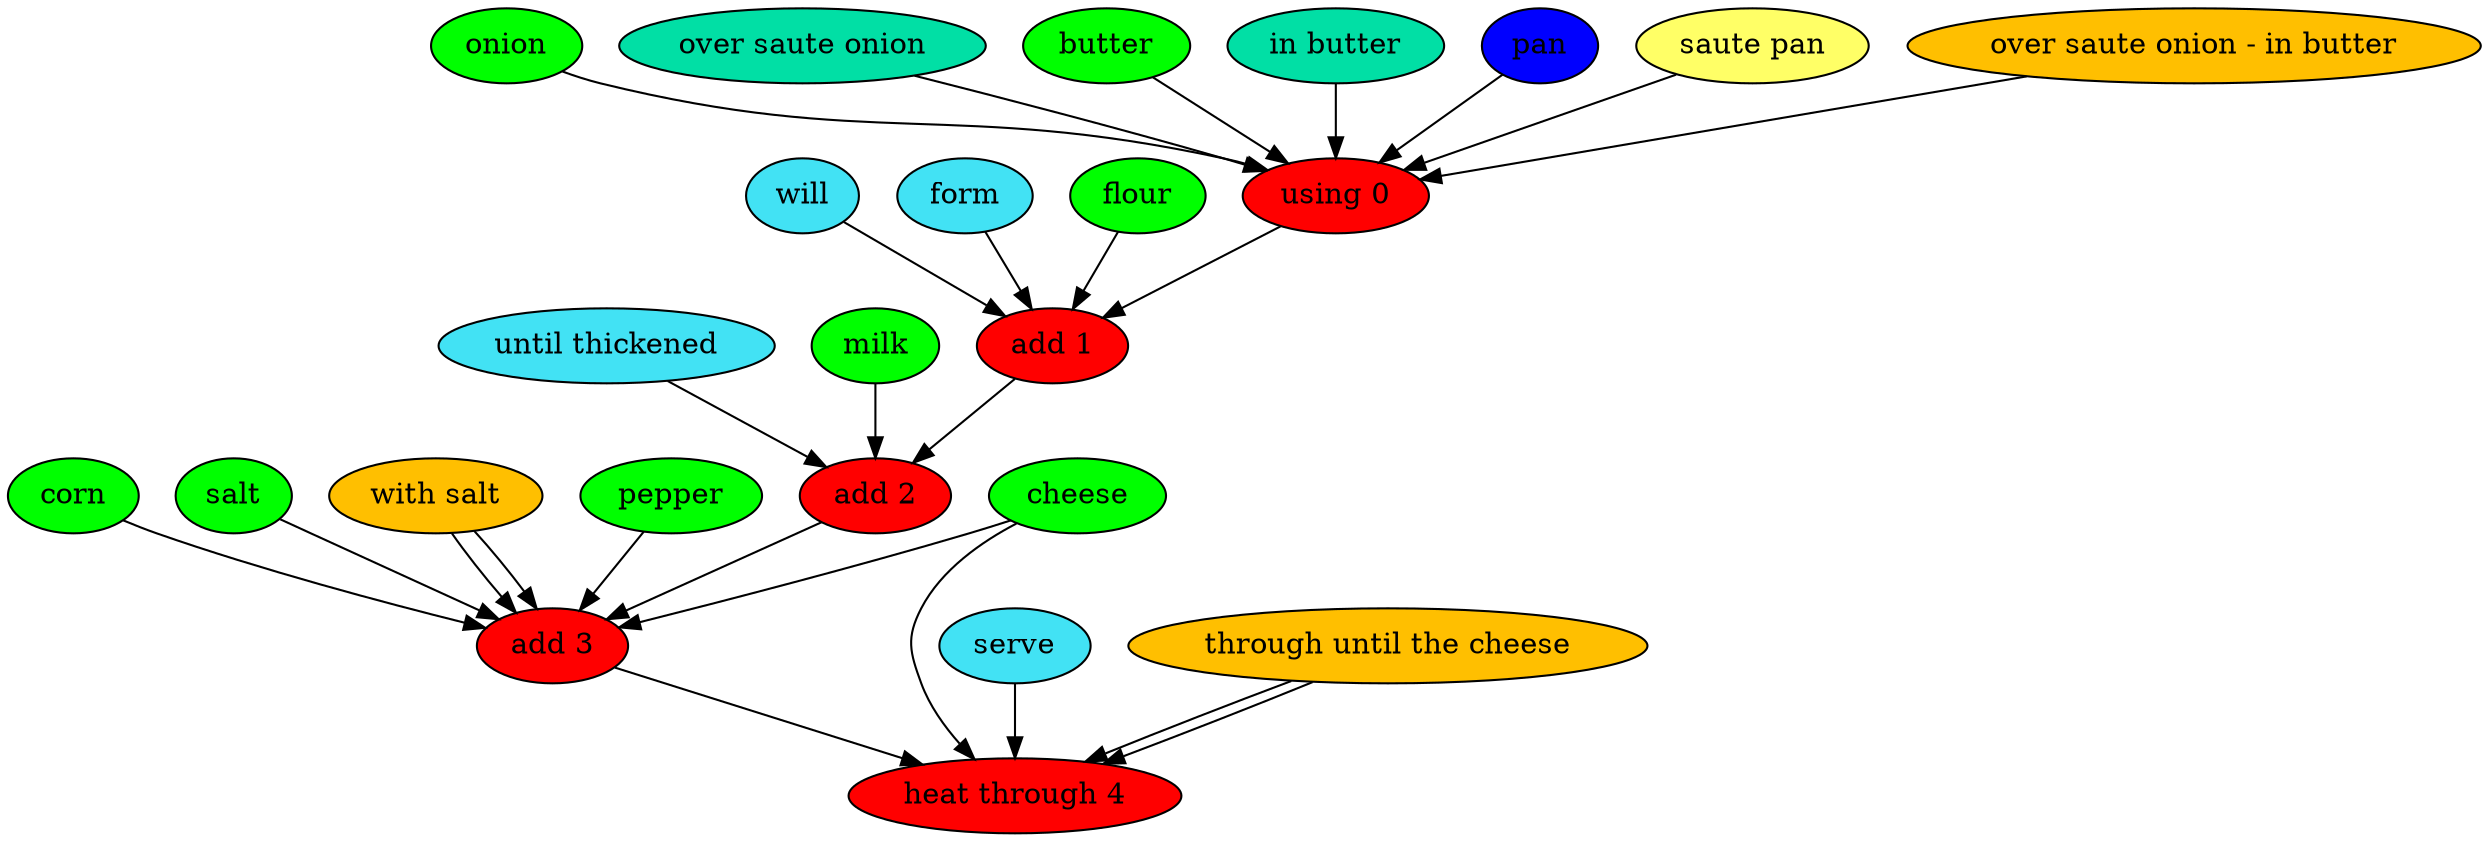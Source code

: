 digraph G {
"using 0" [style=filled, fillcolor=red];
onion [style=filled, fillcolor=green];
onion -> "using 0";
"over saute onion" [style=filled, fillcolor="#01DFA5"];
"over saute onion" -> "using 0";
butter [style=filled, fillcolor=green];
butter -> "using 0";
"in butter" [style=filled, fillcolor="#01DFA5"];
"in butter" -> "using 0";
pan [style=filled, fillcolor="#0000ff"];
pan -> "using 0";
"saute pan" [style=filled, fillcolor="#ffff66"];
"saute pan" -> "using 0";
"over saute onion - in butter" [style=filled, fillcolor="#FFBF00"];
"over saute onion - in butter" -> "using 0";
"add 1" [style=filled, fillcolor=red];
will [style=filled, fillcolor="#42e2f4"];
will -> "add 1";
form [style=filled, fillcolor="#42e2f4"];
form -> "add 1";
flour [style=filled, fillcolor=green];
flour -> "add 1";
"add 2" [style=filled, fillcolor=red];
"until thickened" [style=filled, fillcolor="#42e2f4"];
"until thickened" -> "add 2";
milk [style=filled, fillcolor=green];
milk -> "add 2";
"add 3" [style=filled, fillcolor=red];
corn [style=filled, fillcolor=green];
corn -> "add 3";
cheese [style=filled, fillcolor=green];
cheese -> "add 3";
salt [style=filled, fillcolor=green];
salt -> "add 3";
"with salt" [style=filled, fillcolor="#01DFA5"];
"with salt" -> "add 3";
pepper [style=filled, fillcolor=green];
pepper -> "add 3";
"with salt" [style=filled, fillcolor="#FFBF00"];
"with salt" -> "add 3";
"heat through 4" [style=filled, fillcolor=red];
serve [style=filled, fillcolor="#42e2f4"];
serve -> "heat through 4";
cheese [style=filled, fillcolor=green];
cheese -> "heat through 4";
"through until the cheese" [style=filled, fillcolor="#01DFA5"];
"through until the cheese" -> "heat through 4";
"through until the cheese" [style=filled, fillcolor="#FFBF00"];
"through until the cheese" -> "heat through 4";
"using 0" -> "add 1";
"add 1" -> "add 2";
"add 2" -> "add 3";
"add 3" -> "heat through 4";
}
